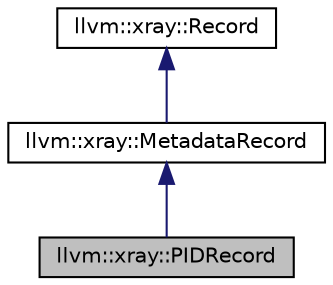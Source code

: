 digraph "llvm::xray::PIDRecord"
{
 // LATEX_PDF_SIZE
  bgcolor="transparent";
  edge [fontname="Helvetica",fontsize="10",labelfontname="Helvetica",labelfontsize="10"];
  node [fontname="Helvetica",fontsize="10",shape="box"];
  Node1 [label="llvm::xray::PIDRecord",height=0.2,width=0.4,color="black", fillcolor="grey75", style="filled", fontcolor="black",tooltip=" "];
  Node2 -> Node1 [dir="back",color="midnightblue",fontsize="10",style="solid",fontname="Helvetica"];
  Node2 [label="llvm::xray::MetadataRecord",height=0.2,width=0.4,color="black",URL="$classllvm_1_1xray_1_1MetadataRecord.html",tooltip=" "];
  Node3 -> Node2 [dir="back",color="midnightblue",fontsize="10",style="solid",fontname="Helvetica"];
  Node3 [label="llvm::xray::Record",height=0.2,width=0.4,color="black",URL="$classllvm_1_1xray_1_1Record.html",tooltip=" "];
}
